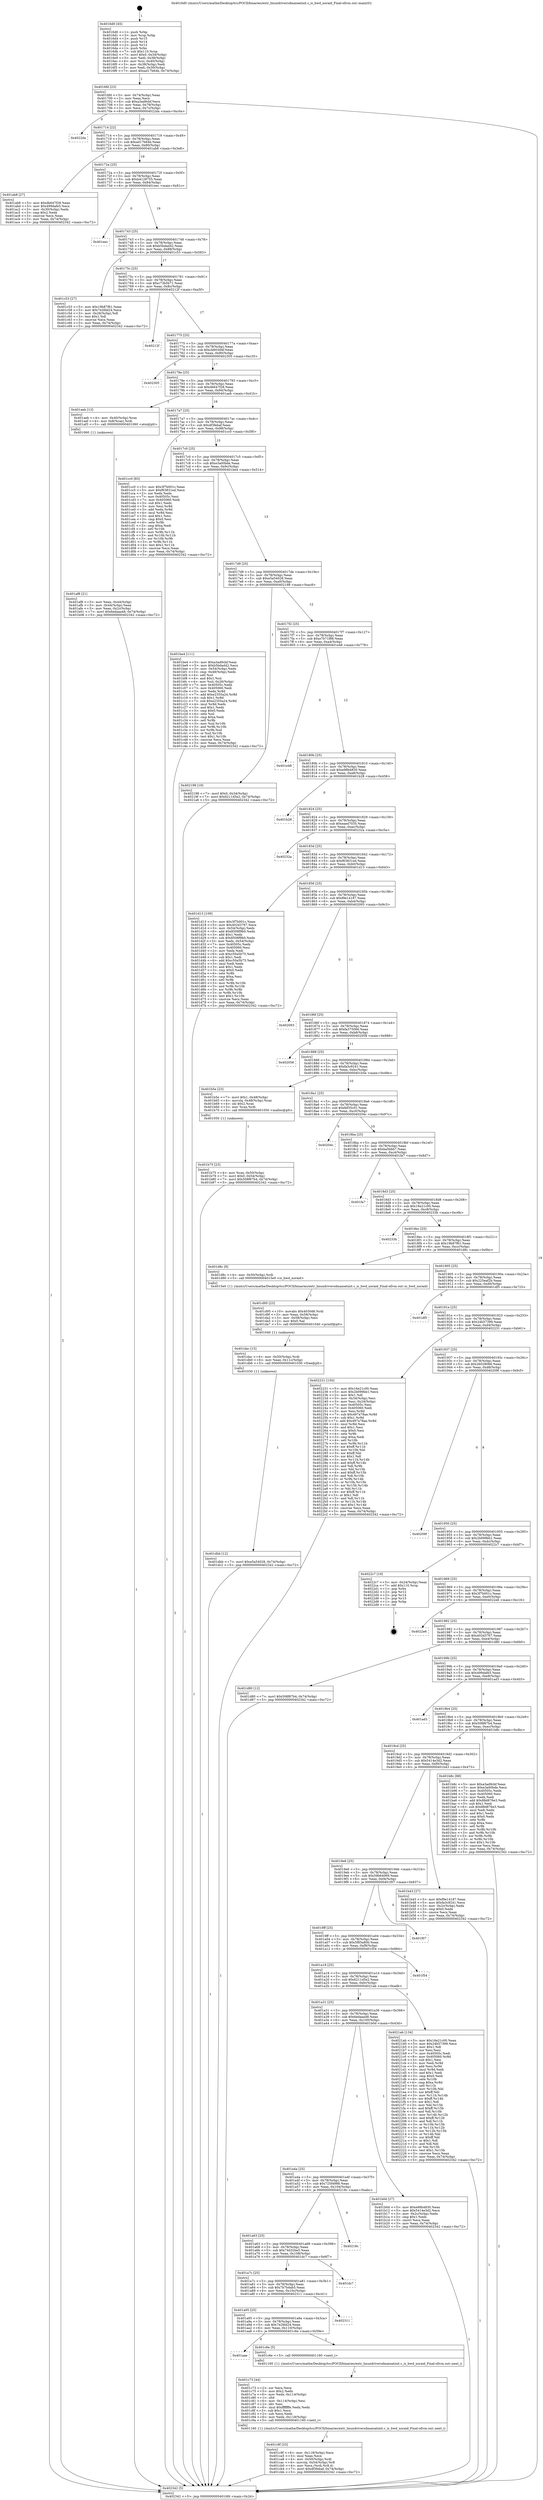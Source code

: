 digraph "0x4016d0" {
  label = "0x4016d0 (/mnt/c/Users/mathe/Desktop/tcc/POCII/binaries/extr_linuxdriversdmaioatinit.c_is_bwd_noraid_Final-ollvm.out::main(0))"
  labelloc = "t"
  node[shape=record]

  Entry [label="",width=0.3,height=0.3,shape=circle,fillcolor=black,style=filled]
  "0x4016fd" [label="{
     0x4016fd [23]\l
     | [instrs]\l
     &nbsp;&nbsp;0x4016fd \<+3\>: mov -0x74(%rbp),%eax\l
     &nbsp;&nbsp;0x401700 \<+2\>: mov %eax,%ecx\l
     &nbsp;&nbsp;0x401702 \<+6\>: sub $0xa3ad9cbf,%ecx\l
     &nbsp;&nbsp;0x401708 \<+3\>: mov %eax,-0x78(%rbp)\l
     &nbsp;&nbsp;0x40170b \<+3\>: mov %ecx,-0x7c(%rbp)\l
     &nbsp;&nbsp;0x40170e \<+6\>: je 00000000004022da \<main+0xc0a\>\l
  }"]
  "0x4022da" [label="{
     0x4022da\l
  }", style=dashed]
  "0x401714" [label="{
     0x401714 [22]\l
     | [instrs]\l
     &nbsp;&nbsp;0x401714 \<+5\>: jmp 0000000000401719 \<main+0x49\>\l
     &nbsp;&nbsp;0x401719 \<+3\>: mov -0x78(%rbp),%eax\l
     &nbsp;&nbsp;0x40171c \<+5\>: sub $0xad17b64b,%eax\l
     &nbsp;&nbsp;0x401721 \<+3\>: mov %eax,-0x80(%rbp)\l
     &nbsp;&nbsp;0x401724 \<+6\>: je 0000000000401ab8 \<main+0x3e8\>\l
  }"]
  Exit [label="",width=0.3,height=0.3,shape=circle,fillcolor=black,style=filled,peripheries=2]
  "0x401ab8" [label="{
     0x401ab8 [27]\l
     | [instrs]\l
     &nbsp;&nbsp;0x401ab8 \<+5\>: mov $0xdb647f28,%eax\l
     &nbsp;&nbsp;0x401abd \<+5\>: mov $0x499dafe5,%ecx\l
     &nbsp;&nbsp;0x401ac2 \<+3\>: mov -0x30(%rbp),%edx\l
     &nbsp;&nbsp;0x401ac5 \<+3\>: cmp $0x2,%edx\l
     &nbsp;&nbsp;0x401ac8 \<+3\>: cmovne %ecx,%eax\l
     &nbsp;&nbsp;0x401acb \<+3\>: mov %eax,-0x74(%rbp)\l
     &nbsp;&nbsp;0x401ace \<+5\>: jmp 0000000000402342 \<main+0xc72\>\l
  }"]
  "0x40172a" [label="{
     0x40172a [25]\l
     | [instrs]\l
     &nbsp;&nbsp;0x40172a \<+5\>: jmp 000000000040172f \<main+0x5f\>\l
     &nbsp;&nbsp;0x40172f \<+3\>: mov -0x78(%rbp),%eax\l
     &nbsp;&nbsp;0x401732 \<+5\>: sub $0xb4128755,%eax\l
     &nbsp;&nbsp;0x401737 \<+6\>: mov %eax,-0x84(%rbp)\l
     &nbsp;&nbsp;0x40173d \<+6\>: je 0000000000401eec \<main+0x81c\>\l
  }"]
  "0x402342" [label="{
     0x402342 [5]\l
     | [instrs]\l
     &nbsp;&nbsp;0x402342 \<+5\>: jmp 00000000004016fd \<main+0x2d\>\l
  }"]
  "0x4016d0" [label="{
     0x4016d0 [45]\l
     | [instrs]\l
     &nbsp;&nbsp;0x4016d0 \<+1\>: push %rbp\l
     &nbsp;&nbsp;0x4016d1 \<+3\>: mov %rsp,%rbp\l
     &nbsp;&nbsp;0x4016d4 \<+2\>: push %r15\l
     &nbsp;&nbsp;0x4016d6 \<+2\>: push %r14\l
     &nbsp;&nbsp;0x4016d8 \<+2\>: push %r12\l
     &nbsp;&nbsp;0x4016da \<+1\>: push %rbx\l
     &nbsp;&nbsp;0x4016db \<+7\>: sub $0x110,%rsp\l
     &nbsp;&nbsp;0x4016e2 \<+7\>: movl $0x0,-0x34(%rbp)\l
     &nbsp;&nbsp;0x4016e9 \<+3\>: mov %edi,-0x38(%rbp)\l
     &nbsp;&nbsp;0x4016ec \<+4\>: mov %rsi,-0x40(%rbp)\l
     &nbsp;&nbsp;0x4016f0 \<+3\>: mov -0x38(%rbp),%edi\l
     &nbsp;&nbsp;0x4016f3 \<+3\>: mov %edi,-0x30(%rbp)\l
     &nbsp;&nbsp;0x4016f6 \<+7\>: movl $0xad17b64b,-0x74(%rbp)\l
  }"]
  "0x401dbb" [label="{
     0x401dbb [12]\l
     | [instrs]\l
     &nbsp;&nbsp;0x401dbb \<+7\>: movl $0xe5a54028,-0x74(%rbp)\l
     &nbsp;&nbsp;0x401dc2 \<+5\>: jmp 0000000000402342 \<main+0xc72\>\l
  }"]
  "0x401eec" [label="{
     0x401eec\l
  }", style=dashed]
  "0x401743" [label="{
     0x401743 [25]\l
     | [instrs]\l
     &nbsp;&nbsp;0x401743 \<+5\>: jmp 0000000000401748 \<main+0x78\>\l
     &nbsp;&nbsp;0x401748 \<+3\>: mov -0x78(%rbp),%eax\l
     &nbsp;&nbsp;0x40174b \<+5\>: sub $0xb5bdad42,%eax\l
     &nbsp;&nbsp;0x401750 \<+6\>: mov %eax,-0x88(%rbp)\l
     &nbsp;&nbsp;0x401756 \<+6\>: je 0000000000401c53 \<main+0x583\>\l
  }"]
  "0x401dac" [label="{
     0x401dac [15]\l
     | [instrs]\l
     &nbsp;&nbsp;0x401dac \<+4\>: mov -0x50(%rbp),%rdi\l
     &nbsp;&nbsp;0x401db0 \<+6\>: mov %eax,-0x11c(%rbp)\l
     &nbsp;&nbsp;0x401db6 \<+5\>: call 0000000000401030 \<free@plt\>\l
     | [calls]\l
     &nbsp;&nbsp;0x401030 \{1\} (unknown)\l
  }"]
  "0x401c53" [label="{
     0x401c53 [27]\l
     | [instrs]\l
     &nbsp;&nbsp;0x401c53 \<+5\>: mov $0x19b87f61,%eax\l
     &nbsp;&nbsp;0x401c58 \<+5\>: mov $0x7e2fdd24,%ecx\l
     &nbsp;&nbsp;0x401c5d \<+3\>: mov -0x26(%rbp),%dl\l
     &nbsp;&nbsp;0x401c60 \<+3\>: test $0x1,%dl\l
     &nbsp;&nbsp;0x401c63 \<+3\>: cmovne %ecx,%eax\l
     &nbsp;&nbsp;0x401c66 \<+3\>: mov %eax,-0x74(%rbp)\l
     &nbsp;&nbsp;0x401c69 \<+5\>: jmp 0000000000402342 \<main+0xc72\>\l
  }"]
  "0x40175c" [label="{
     0x40175c [25]\l
     | [instrs]\l
     &nbsp;&nbsp;0x40175c \<+5\>: jmp 0000000000401761 \<main+0x91\>\l
     &nbsp;&nbsp;0x401761 \<+3\>: mov -0x78(%rbp),%eax\l
     &nbsp;&nbsp;0x401764 \<+5\>: sub $0xc73b5b71,%eax\l
     &nbsp;&nbsp;0x401769 \<+6\>: mov %eax,-0x8c(%rbp)\l
     &nbsp;&nbsp;0x40176f \<+6\>: je 000000000040212f \<main+0xa5f\>\l
  }"]
  "0x401d95" [label="{
     0x401d95 [23]\l
     | [instrs]\l
     &nbsp;&nbsp;0x401d95 \<+10\>: movabs $0x4030d6,%rdi\l
     &nbsp;&nbsp;0x401d9f \<+3\>: mov %eax,-0x58(%rbp)\l
     &nbsp;&nbsp;0x401da2 \<+3\>: mov -0x58(%rbp),%esi\l
     &nbsp;&nbsp;0x401da5 \<+2\>: mov $0x0,%al\l
     &nbsp;&nbsp;0x401da7 \<+5\>: call 0000000000401040 \<printf@plt\>\l
     | [calls]\l
     &nbsp;&nbsp;0x401040 \{1\} (unknown)\l
  }"]
  "0x40212f" [label="{
     0x40212f\l
  }", style=dashed]
  "0x401775" [label="{
     0x401775 [25]\l
     | [instrs]\l
     &nbsp;&nbsp;0x401775 \<+5\>: jmp 000000000040177a \<main+0xaa\>\l
     &nbsp;&nbsp;0x40177a \<+3\>: mov -0x78(%rbp),%eax\l
     &nbsp;&nbsp;0x40177d \<+5\>: sub $0xcb603d4f,%eax\l
     &nbsp;&nbsp;0x401782 \<+6\>: mov %eax,-0x90(%rbp)\l
     &nbsp;&nbsp;0x401788 \<+6\>: je 0000000000402305 \<main+0xc35\>\l
  }"]
  "0x401c9f" [label="{
     0x401c9f [33]\l
     | [instrs]\l
     &nbsp;&nbsp;0x401c9f \<+6\>: mov -0x118(%rbp),%ecx\l
     &nbsp;&nbsp;0x401ca5 \<+3\>: imul %eax,%ecx\l
     &nbsp;&nbsp;0x401ca8 \<+4\>: mov -0x50(%rbp),%rdi\l
     &nbsp;&nbsp;0x401cac \<+4\>: movslq -0x54(%rbp),%r8\l
     &nbsp;&nbsp;0x401cb0 \<+4\>: mov %ecx,(%rdi,%r8,4)\l
     &nbsp;&nbsp;0x401cb4 \<+7\>: movl $0xdf3febaf,-0x74(%rbp)\l
     &nbsp;&nbsp;0x401cbb \<+5\>: jmp 0000000000402342 \<main+0xc72\>\l
  }"]
  "0x402305" [label="{
     0x402305\l
  }", style=dashed]
  "0x40178e" [label="{
     0x40178e [25]\l
     | [instrs]\l
     &nbsp;&nbsp;0x40178e \<+5\>: jmp 0000000000401793 \<main+0xc3\>\l
     &nbsp;&nbsp;0x401793 \<+3\>: mov -0x78(%rbp),%eax\l
     &nbsp;&nbsp;0x401796 \<+5\>: sub $0xdb647f28,%eax\l
     &nbsp;&nbsp;0x40179b \<+6\>: mov %eax,-0x94(%rbp)\l
     &nbsp;&nbsp;0x4017a1 \<+6\>: je 0000000000401aeb \<main+0x41b\>\l
  }"]
  "0x401c73" [label="{
     0x401c73 [44]\l
     | [instrs]\l
     &nbsp;&nbsp;0x401c73 \<+2\>: xor %ecx,%ecx\l
     &nbsp;&nbsp;0x401c75 \<+5\>: mov $0x2,%edx\l
     &nbsp;&nbsp;0x401c7a \<+6\>: mov %edx,-0x114(%rbp)\l
     &nbsp;&nbsp;0x401c80 \<+1\>: cltd\l
     &nbsp;&nbsp;0x401c81 \<+6\>: mov -0x114(%rbp),%esi\l
     &nbsp;&nbsp;0x401c87 \<+2\>: idiv %esi\l
     &nbsp;&nbsp;0x401c89 \<+6\>: imul $0xfffffffe,%edx,%edx\l
     &nbsp;&nbsp;0x401c8f \<+3\>: sub $0x1,%ecx\l
     &nbsp;&nbsp;0x401c92 \<+2\>: sub %ecx,%edx\l
     &nbsp;&nbsp;0x401c94 \<+6\>: mov %edx,-0x118(%rbp)\l
     &nbsp;&nbsp;0x401c9a \<+5\>: call 0000000000401160 \<next_i\>\l
     | [calls]\l
     &nbsp;&nbsp;0x401160 \{1\} (/mnt/c/Users/mathe/Desktop/tcc/POCII/binaries/extr_linuxdriversdmaioatinit.c_is_bwd_noraid_Final-ollvm.out::next_i)\l
  }"]
  "0x401aeb" [label="{
     0x401aeb [13]\l
     | [instrs]\l
     &nbsp;&nbsp;0x401aeb \<+4\>: mov -0x40(%rbp),%rax\l
     &nbsp;&nbsp;0x401aef \<+4\>: mov 0x8(%rax),%rdi\l
     &nbsp;&nbsp;0x401af3 \<+5\>: call 0000000000401060 \<atoi@plt\>\l
     | [calls]\l
     &nbsp;&nbsp;0x401060 \{1\} (unknown)\l
  }"]
  "0x4017a7" [label="{
     0x4017a7 [25]\l
     | [instrs]\l
     &nbsp;&nbsp;0x4017a7 \<+5\>: jmp 00000000004017ac \<main+0xdc\>\l
     &nbsp;&nbsp;0x4017ac \<+3\>: mov -0x78(%rbp),%eax\l
     &nbsp;&nbsp;0x4017af \<+5\>: sub $0xdf3febaf,%eax\l
     &nbsp;&nbsp;0x4017b4 \<+6\>: mov %eax,-0x98(%rbp)\l
     &nbsp;&nbsp;0x4017ba \<+6\>: je 0000000000401cc0 \<main+0x5f0\>\l
  }"]
  "0x401af8" [label="{
     0x401af8 [21]\l
     | [instrs]\l
     &nbsp;&nbsp;0x401af8 \<+3\>: mov %eax,-0x44(%rbp)\l
     &nbsp;&nbsp;0x401afb \<+3\>: mov -0x44(%rbp),%eax\l
     &nbsp;&nbsp;0x401afe \<+3\>: mov %eax,-0x2c(%rbp)\l
     &nbsp;&nbsp;0x401b01 \<+7\>: movl $0x6edaaa48,-0x74(%rbp)\l
     &nbsp;&nbsp;0x401b08 \<+5\>: jmp 0000000000402342 \<main+0xc72\>\l
  }"]
  "0x401aae" [label="{
     0x401aae\l
  }", style=dashed]
  "0x401cc0" [label="{
     0x401cc0 [83]\l
     | [instrs]\l
     &nbsp;&nbsp;0x401cc0 \<+5\>: mov $0x3f7b001c,%eax\l
     &nbsp;&nbsp;0x401cc5 \<+5\>: mov $0xf63831ed,%ecx\l
     &nbsp;&nbsp;0x401cca \<+2\>: xor %edx,%edx\l
     &nbsp;&nbsp;0x401ccc \<+7\>: mov 0x40505c,%esi\l
     &nbsp;&nbsp;0x401cd3 \<+7\>: mov 0x405060,%edi\l
     &nbsp;&nbsp;0x401cda \<+3\>: sub $0x1,%edx\l
     &nbsp;&nbsp;0x401cdd \<+3\>: mov %esi,%r8d\l
     &nbsp;&nbsp;0x401ce0 \<+3\>: add %edx,%r8d\l
     &nbsp;&nbsp;0x401ce3 \<+4\>: imul %r8d,%esi\l
     &nbsp;&nbsp;0x401ce7 \<+3\>: and $0x1,%esi\l
     &nbsp;&nbsp;0x401cea \<+3\>: cmp $0x0,%esi\l
     &nbsp;&nbsp;0x401ced \<+4\>: sete %r9b\l
     &nbsp;&nbsp;0x401cf1 \<+3\>: cmp $0xa,%edi\l
     &nbsp;&nbsp;0x401cf4 \<+4\>: setl %r10b\l
     &nbsp;&nbsp;0x401cf8 \<+3\>: mov %r9b,%r11b\l
     &nbsp;&nbsp;0x401cfb \<+3\>: and %r10b,%r11b\l
     &nbsp;&nbsp;0x401cfe \<+3\>: xor %r10b,%r9b\l
     &nbsp;&nbsp;0x401d01 \<+3\>: or %r9b,%r11b\l
     &nbsp;&nbsp;0x401d04 \<+4\>: test $0x1,%r11b\l
     &nbsp;&nbsp;0x401d08 \<+3\>: cmovne %ecx,%eax\l
     &nbsp;&nbsp;0x401d0b \<+3\>: mov %eax,-0x74(%rbp)\l
     &nbsp;&nbsp;0x401d0e \<+5\>: jmp 0000000000402342 \<main+0xc72\>\l
  }"]
  "0x4017c0" [label="{
     0x4017c0 [25]\l
     | [instrs]\l
     &nbsp;&nbsp;0x4017c0 \<+5\>: jmp 00000000004017c5 \<main+0xf5\>\l
     &nbsp;&nbsp;0x4017c5 \<+3\>: mov -0x78(%rbp),%eax\l
     &nbsp;&nbsp;0x4017c8 \<+5\>: sub $0xe3a00bde,%eax\l
     &nbsp;&nbsp;0x4017cd \<+6\>: mov %eax,-0x9c(%rbp)\l
     &nbsp;&nbsp;0x4017d3 \<+6\>: je 0000000000401be4 \<main+0x514\>\l
  }"]
  "0x401c6e" [label="{
     0x401c6e [5]\l
     | [instrs]\l
     &nbsp;&nbsp;0x401c6e \<+5\>: call 0000000000401160 \<next_i\>\l
     | [calls]\l
     &nbsp;&nbsp;0x401160 \{1\} (/mnt/c/Users/mathe/Desktop/tcc/POCII/binaries/extr_linuxdriversdmaioatinit.c_is_bwd_noraid_Final-ollvm.out::next_i)\l
  }"]
  "0x401be4" [label="{
     0x401be4 [111]\l
     | [instrs]\l
     &nbsp;&nbsp;0x401be4 \<+5\>: mov $0xa3ad9cbf,%eax\l
     &nbsp;&nbsp;0x401be9 \<+5\>: mov $0xb5bdad42,%ecx\l
     &nbsp;&nbsp;0x401bee \<+3\>: mov -0x54(%rbp),%edx\l
     &nbsp;&nbsp;0x401bf1 \<+3\>: cmp -0x48(%rbp),%edx\l
     &nbsp;&nbsp;0x401bf4 \<+4\>: setl %sil\l
     &nbsp;&nbsp;0x401bf8 \<+4\>: and $0x1,%sil\l
     &nbsp;&nbsp;0x401bfc \<+4\>: mov %sil,-0x26(%rbp)\l
     &nbsp;&nbsp;0x401c00 \<+7\>: mov 0x40505c,%edx\l
     &nbsp;&nbsp;0x401c07 \<+7\>: mov 0x405060,%edi\l
     &nbsp;&nbsp;0x401c0e \<+3\>: mov %edx,%r8d\l
     &nbsp;&nbsp;0x401c11 \<+7\>: add $0xe2355a24,%r8d\l
     &nbsp;&nbsp;0x401c18 \<+4\>: sub $0x1,%r8d\l
     &nbsp;&nbsp;0x401c1c \<+7\>: sub $0xe2355a24,%r8d\l
     &nbsp;&nbsp;0x401c23 \<+4\>: imul %r8d,%edx\l
     &nbsp;&nbsp;0x401c27 \<+3\>: and $0x1,%edx\l
     &nbsp;&nbsp;0x401c2a \<+3\>: cmp $0x0,%edx\l
     &nbsp;&nbsp;0x401c2d \<+4\>: sete %sil\l
     &nbsp;&nbsp;0x401c31 \<+3\>: cmp $0xa,%edi\l
     &nbsp;&nbsp;0x401c34 \<+4\>: setl %r9b\l
     &nbsp;&nbsp;0x401c38 \<+3\>: mov %sil,%r10b\l
     &nbsp;&nbsp;0x401c3b \<+3\>: and %r9b,%r10b\l
     &nbsp;&nbsp;0x401c3e \<+3\>: xor %r9b,%sil\l
     &nbsp;&nbsp;0x401c41 \<+3\>: or %sil,%r10b\l
     &nbsp;&nbsp;0x401c44 \<+4\>: test $0x1,%r10b\l
     &nbsp;&nbsp;0x401c48 \<+3\>: cmovne %ecx,%eax\l
     &nbsp;&nbsp;0x401c4b \<+3\>: mov %eax,-0x74(%rbp)\l
     &nbsp;&nbsp;0x401c4e \<+5\>: jmp 0000000000402342 \<main+0xc72\>\l
  }"]
  "0x4017d9" [label="{
     0x4017d9 [25]\l
     | [instrs]\l
     &nbsp;&nbsp;0x4017d9 \<+5\>: jmp 00000000004017de \<main+0x10e\>\l
     &nbsp;&nbsp;0x4017de \<+3\>: mov -0x78(%rbp),%eax\l
     &nbsp;&nbsp;0x4017e1 \<+5\>: sub $0xe5a54028,%eax\l
     &nbsp;&nbsp;0x4017e6 \<+6\>: mov %eax,-0xa0(%rbp)\l
     &nbsp;&nbsp;0x4017ec \<+6\>: je 0000000000402198 \<main+0xac8\>\l
  }"]
  "0x401a95" [label="{
     0x401a95 [25]\l
     | [instrs]\l
     &nbsp;&nbsp;0x401a95 \<+5\>: jmp 0000000000401a9a \<main+0x3ca\>\l
     &nbsp;&nbsp;0x401a9a \<+3\>: mov -0x78(%rbp),%eax\l
     &nbsp;&nbsp;0x401a9d \<+5\>: sub $0x7e2fdd24,%eax\l
     &nbsp;&nbsp;0x401aa2 \<+6\>: mov %eax,-0x110(%rbp)\l
     &nbsp;&nbsp;0x401aa8 \<+6\>: je 0000000000401c6e \<main+0x59e\>\l
  }"]
  "0x402198" [label="{
     0x402198 [19]\l
     | [instrs]\l
     &nbsp;&nbsp;0x402198 \<+7\>: movl $0x0,-0x34(%rbp)\l
     &nbsp;&nbsp;0x40219f \<+7\>: movl $0x6211d5e2,-0x74(%rbp)\l
     &nbsp;&nbsp;0x4021a6 \<+5\>: jmp 0000000000402342 \<main+0xc72\>\l
  }"]
  "0x4017f2" [label="{
     0x4017f2 [25]\l
     | [instrs]\l
     &nbsp;&nbsp;0x4017f2 \<+5\>: jmp 00000000004017f7 \<main+0x127\>\l
     &nbsp;&nbsp;0x4017f7 \<+3\>: mov -0x78(%rbp),%eax\l
     &nbsp;&nbsp;0x4017fa \<+5\>: sub $0xe7b71f88,%eax\l
     &nbsp;&nbsp;0x4017ff \<+6\>: mov %eax,-0xa4(%rbp)\l
     &nbsp;&nbsp;0x401805 \<+6\>: je 0000000000401e48 \<main+0x778\>\l
  }"]
  "0x402311" [label="{
     0x402311\l
  }", style=dashed]
  "0x401e48" [label="{
     0x401e48\l
  }", style=dashed]
  "0x40180b" [label="{
     0x40180b [25]\l
     | [instrs]\l
     &nbsp;&nbsp;0x40180b \<+5\>: jmp 0000000000401810 \<main+0x140\>\l
     &nbsp;&nbsp;0x401810 \<+3\>: mov -0x78(%rbp),%eax\l
     &nbsp;&nbsp;0x401813 \<+5\>: sub $0xe98b4830,%eax\l
     &nbsp;&nbsp;0x401818 \<+6\>: mov %eax,-0xa8(%rbp)\l
     &nbsp;&nbsp;0x40181e \<+6\>: je 0000000000401b28 \<main+0x458\>\l
  }"]
  "0x401a7c" [label="{
     0x401a7c [25]\l
     | [instrs]\l
     &nbsp;&nbsp;0x401a7c \<+5\>: jmp 0000000000401a81 \<main+0x3b1\>\l
     &nbsp;&nbsp;0x401a81 \<+3\>: mov -0x78(%rbp),%eax\l
     &nbsp;&nbsp;0x401a84 \<+5\>: sub $0x7b7b4ab5,%eax\l
     &nbsp;&nbsp;0x401a89 \<+6\>: mov %eax,-0x10c(%rbp)\l
     &nbsp;&nbsp;0x401a8f \<+6\>: je 0000000000402311 \<main+0xc41\>\l
  }"]
  "0x401b28" [label="{
     0x401b28\l
  }", style=dashed]
  "0x401824" [label="{
     0x401824 [25]\l
     | [instrs]\l
     &nbsp;&nbsp;0x401824 \<+5\>: jmp 0000000000401829 \<main+0x159\>\l
     &nbsp;&nbsp;0x401829 \<+3\>: mov -0x78(%rbp),%eax\l
     &nbsp;&nbsp;0x40182c \<+5\>: sub $0xeaed7035,%eax\l
     &nbsp;&nbsp;0x401831 \<+6\>: mov %eax,-0xac(%rbp)\l
     &nbsp;&nbsp;0x401837 \<+6\>: je 000000000040232a \<main+0xc5a\>\l
  }"]
  "0x401dc7" [label="{
     0x401dc7\l
  }", style=dashed]
  "0x40232a" [label="{
     0x40232a\l
  }", style=dashed]
  "0x40183d" [label="{
     0x40183d [25]\l
     | [instrs]\l
     &nbsp;&nbsp;0x40183d \<+5\>: jmp 0000000000401842 \<main+0x172\>\l
     &nbsp;&nbsp;0x401842 \<+3\>: mov -0x78(%rbp),%eax\l
     &nbsp;&nbsp;0x401845 \<+5\>: sub $0xf63831ed,%eax\l
     &nbsp;&nbsp;0x40184a \<+6\>: mov %eax,-0xb0(%rbp)\l
     &nbsp;&nbsp;0x401850 \<+6\>: je 0000000000401d13 \<main+0x643\>\l
  }"]
  "0x401a63" [label="{
     0x401a63 [25]\l
     | [instrs]\l
     &nbsp;&nbsp;0x401a63 \<+5\>: jmp 0000000000401a68 \<main+0x398\>\l
     &nbsp;&nbsp;0x401a68 \<+3\>: mov -0x78(%rbp),%eax\l
     &nbsp;&nbsp;0x401a6b \<+5\>: sub $0x74d32be5,%eax\l
     &nbsp;&nbsp;0x401a70 \<+6\>: mov %eax,-0x108(%rbp)\l
     &nbsp;&nbsp;0x401a76 \<+6\>: je 0000000000401dc7 \<main+0x6f7\>\l
  }"]
  "0x401d13" [label="{
     0x401d13 [109]\l
     | [instrs]\l
     &nbsp;&nbsp;0x401d13 \<+5\>: mov $0x3f7b001c,%eax\l
     &nbsp;&nbsp;0x401d18 \<+5\>: mov $0x402d3767,%ecx\l
     &nbsp;&nbsp;0x401d1d \<+3\>: mov -0x54(%rbp),%edx\l
     &nbsp;&nbsp;0x401d20 \<+6\>: add $0x8508f9b0,%edx\l
     &nbsp;&nbsp;0x401d26 \<+3\>: add $0x1,%edx\l
     &nbsp;&nbsp;0x401d29 \<+6\>: sub $0x8508f9b0,%edx\l
     &nbsp;&nbsp;0x401d2f \<+3\>: mov %edx,-0x54(%rbp)\l
     &nbsp;&nbsp;0x401d32 \<+7\>: mov 0x40505c,%edx\l
     &nbsp;&nbsp;0x401d39 \<+7\>: mov 0x405060,%esi\l
     &nbsp;&nbsp;0x401d40 \<+2\>: mov %edx,%edi\l
     &nbsp;&nbsp;0x401d42 \<+6\>: sub $0xc50a5b75,%edi\l
     &nbsp;&nbsp;0x401d48 \<+3\>: sub $0x1,%edi\l
     &nbsp;&nbsp;0x401d4b \<+6\>: add $0xc50a5b75,%edi\l
     &nbsp;&nbsp;0x401d51 \<+3\>: imul %edi,%edx\l
     &nbsp;&nbsp;0x401d54 \<+3\>: and $0x1,%edx\l
     &nbsp;&nbsp;0x401d57 \<+3\>: cmp $0x0,%edx\l
     &nbsp;&nbsp;0x401d5a \<+4\>: sete %r8b\l
     &nbsp;&nbsp;0x401d5e \<+3\>: cmp $0xa,%esi\l
     &nbsp;&nbsp;0x401d61 \<+4\>: setl %r9b\l
     &nbsp;&nbsp;0x401d65 \<+3\>: mov %r8b,%r10b\l
     &nbsp;&nbsp;0x401d68 \<+3\>: and %r9b,%r10b\l
     &nbsp;&nbsp;0x401d6b \<+3\>: xor %r9b,%r8b\l
     &nbsp;&nbsp;0x401d6e \<+3\>: or %r8b,%r10b\l
     &nbsp;&nbsp;0x401d71 \<+4\>: test $0x1,%r10b\l
     &nbsp;&nbsp;0x401d75 \<+3\>: cmovne %ecx,%eax\l
     &nbsp;&nbsp;0x401d78 \<+3\>: mov %eax,-0x74(%rbp)\l
     &nbsp;&nbsp;0x401d7b \<+5\>: jmp 0000000000402342 \<main+0xc72\>\l
  }"]
  "0x401856" [label="{
     0x401856 [25]\l
     | [instrs]\l
     &nbsp;&nbsp;0x401856 \<+5\>: jmp 000000000040185b \<main+0x18b\>\l
     &nbsp;&nbsp;0x40185b \<+3\>: mov -0x78(%rbp),%eax\l
     &nbsp;&nbsp;0x40185e \<+5\>: sub $0xf9e14187,%eax\l
     &nbsp;&nbsp;0x401863 \<+6\>: mov %eax,-0xb4(%rbp)\l
     &nbsp;&nbsp;0x401869 \<+6\>: je 0000000000402093 \<main+0x9c3\>\l
  }"]
  "0x40218c" [label="{
     0x40218c\l
  }", style=dashed]
  "0x402093" [label="{
     0x402093\l
  }", style=dashed]
  "0x40186f" [label="{
     0x40186f [25]\l
     | [instrs]\l
     &nbsp;&nbsp;0x40186f \<+5\>: jmp 0000000000401874 \<main+0x1a4\>\l
     &nbsp;&nbsp;0x401874 \<+3\>: mov -0x78(%rbp),%eax\l
     &nbsp;&nbsp;0x401877 \<+5\>: sub $0xfa375066,%eax\l
     &nbsp;&nbsp;0x40187c \<+6\>: mov %eax,-0xb8(%rbp)\l
     &nbsp;&nbsp;0x401882 \<+6\>: je 0000000000402058 \<main+0x988\>\l
  }"]
  "0x401b75" [label="{
     0x401b75 [23]\l
     | [instrs]\l
     &nbsp;&nbsp;0x401b75 \<+4\>: mov %rax,-0x50(%rbp)\l
     &nbsp;&nbsp;0x401b79 \<+7\>: movl $0x0,-0x54(%rbp)\l
     &nbsp;&nbsp;0x401b80 \<+7\>: movl $0x508f67b4,-0x74(%rbp)\l
     &nbsp;&nbsp;0x401b87 \<+5\>: jmp 0000000000402342 \<main+0xc72\>\l
  }"]
  "0x402058" [label="{
     0x402058\l
  }", style=dashed]
  "0x401888" [label="{
     0x401888 [25]\l
     | [instrs]\l
     &nbsp;&nbsp;0x401888 \<+5\>: jmp 000000000040188d \<main+0x1bd\>\l
     &nbsp;&nbsp;0x40188d \<+3\>: mov -0x78(%rbp),%eax\l
     &nbsp;&nbsp;0x401890 \<+5\>: sub $0xfa3c9241,%eax\l
     &nbsp;&nbsp;0x401895 \<+6\>: mov %eax,-0xbc(%rbp)\l
     &nbsp;&nbsp;0x40189b \<+6\>: je 0000000000401b5e \<main+0x48e\>\l
  }"]
  "0x401a4a" [label="{
     0x401a4a [25]\l
     | [instrs]\l
     &nbsp;&nbsp;0x401a4a \<+5\>: jmp 0000000000401a4f \<main+0x37f\>\l
     &nbsp;&nbsp;0x401a4f \<+3\>: mov -0x78(%rbp),%eax\l
     &nbsp;&nbsp;0x401a52 \<+5\>: sub $0x725f4988,%eax\l
     &nbsp;&nbsp;0x401a57 \<+6\>: mov %eax,-0x104(%rbp)\l
     &nbsp;&nbsp;0x401a5d \<+6\>: je 000000000040218c \<main+0xabc\>\l
  }"]
  "0x401b5e" [label="{
     0x401b5e [23]\l
     | [instrs]\l
     &nbsp;&nbsp;0x401b5e \<+7\>: movl $0x1,-0x48(%rbp)\l
     &nbsp;&nbsp;0x401b65 \<+4\>: movslq -0x48(%rbp),%rax\l
     &nbsp;&nbsp;0x401b69 \<+4\>: shl $0x2,%rax\l
     &nbsp;&nbsp;0x401b6d \<+3\>: mov %rax,%rdi\l
     &nbsp;&nbsp;0x401b70 \<+5\>: call 0000000000401050 \<malloc@plt\>\l
     | [calls]\l
     &nbsp;&nbsp;0x401050 \{1\} (unknown)\l
  }"]
  "0x4018a1" [label="{
     0x4018a1 [25]\l
     | [instrs]\l
     &nbsp;&nbsp;0x4018a1 \<+5\>: jmp 00000000004018a6 \<main+0x1d6\>\l
     &nbsp;&nbsp;0x4018a6 \<+3\>: mov -0x78(%rbp),%eax\l
     &nbsp;&nbsp;0x4018a9 \<+5\>: sub $0xfef35c01,%eax\l
     &nbsp;&nbsp;0x4018ae \<+6\>: mov %eax,-0xc0(%rbp)\l
     &nbsp;&nbsp;0x4018b4 \<+6\>: je 000000000040204c \<main+0x97c\>\l
  }"]
  "0x401b0d" [label="{
     0x401b0d [27]\l
     | [instrs]\l
     &nbsp;&nbsp;0x401b0d \<+5\>: mov $0xe98b4830,%eax\l
     &nbsp;&nbsp;0x401b12 \<+5\>: mov $0x5414e3d2,%ecx\l
     &nbsp;&nbsp;0x401b17 \<+3\>: mov -0x2c(%rbp),%edx\l
     &nbsp;&nbsp;0x401b1a \<+3\>: cmp $0x1,%edx\l
     &nbsp;&nbsp;0x401b1d \<+3\>: cmovl %ecx,%eax\l
     &nbsp;&nbsp;0x401b20 \<+3\>: mov %eax,-0x74(%rbp)\l
     &nbsp;&nbsp;0x401b23 \<+5\>: jmp 0000000000402342 \<main+0xc72\>\l
  }"]
  "0x40204c" [label="{
     0x40204c\l
  }", style=dashed]
  "0x4018ba" [label="{
     0x4018ba [25]\l
     | [instrs]\l
     &nbsp;&nbsp;0x4018ba \<+5\>: jmp 00000000004018bf \<main+0x1ef\>\l
     &nbsp;&nbsp;0x4018bf \<+3\>: mov -0x78(%rbp),%eax\l
     &nbsp;&nbsp;0x4018c2 \<+5\>: sub $0xba5bbb7,%eax\l
     &nbsp;&nbsp;0x4018c7 \<+6\>: mov %eax,-0xc4(%rbp)\l
     &nbsp;&nbsp;0x4018cd \<+6\>: je 0000000000401fa7 \<main+0x8d7\>\l
  }"]
  "0x401a31" [label="{
     0x401a31 [25]\l
     | [instrs]\l
     &nbsp;&nbsp;0x401a31 \<+5\>: jmp 0000000000401a36 \<main+0x366\>\l
     &nbsp;&nbsp;0x401a36 \<+3\>: mov -0x78(%rbp),%eax\l
     &nbsp;&nbsp;0x401a39 \<+5\>: sub $0x6edaaa48,%eax\l
     &nbsp;&nbsp;0x401a3e \<+6\>: mov %eax,-0x100(%rbp)\l
     &nbsp;&nbsp;0x401a44 \<+6\>: je 0000000000401b0d \<main+0x43d\>\l
  }"]
  "0x401fa7" [label="{
     0x401fa7\l
  }", style=dashed]
  "0x4018d3" [label="{
     0x4018d3 [25]\l
     | [instrs]\l
     &nbsp;&nbsp;0x4018d3 \<+5\>: jmp 00000000004018d8 \<main+0x208\>\l
     &nbsp;&nbsp;0x4018d8 \<+3\>: mov -0x78(%rbp),%eax\l
     &nbsp;&nbsp;0x4018db \<+5\>: sub $0x16e21c00,%eax\l
     &nbsp;&nbsp;0x4018e0 \<+6\>: mov %eax,-0xc8(%rbp)\l
     &nbsp;&nbsp;0x4018e6 \<+6\>: je 000000000040233b \<main+0xc6b\>\l
  }"]
  "0x4021ab" [label="{
     0x4021ab [134]\l
     | [instrs]\l
     &nbsp;&nbsp;0x4021ab \<+5\>: mov $0x16e21c00,%eax\l
     &nbsp;&nbsp;0x4021b0 \<+5\>: mov $0x24b57399,%ecx\l
     &nbsp;&nbsp;0x4021b5 \<+2\>: mov $0x1,%dl\l
     &nbsp;&nbsp;0x4021b7 \<+2\>: xor %esi,%esi\l
     &nbsp;&nbsp;0x4021b9 \<+7\>: mov 0x40505c,%edi\l
     &nbsp;&nbsp;0x4021c0 \<+8\>: mov 0x405060,%r8d\l
     &nbsp;&nbsp;0x4021c8 \<+3\>: sub $0x1,%esi\l
     &nbsp;&nbsp;0x4021cb \<+3\>: mov %edi,%r9d\l
     &nbsp;&nbsp;0x4021ce \<+3\>: add %esi,%r9d\l
     &nbsp;&nbsp;0x4021d1 \<+4\>: imul %r9d,%edi\l
     &nbsp;&nbsp;0x4021d5 \<+3\>: and $0x1,%edi\l
     &nbsp;&nbsp;0x4021d8 \<+3\>: cmp $0x0,%edi\l
     &nbsp;&nbsp;0x4021db \<+4\>: sete %r10b\l
     &nbsp;&nbsp;0x4021df \<+4\>: cmp $0xa,%r8d\l
     &nbsp;&nbsp;0x4021e3 \<+4\>: setl %r11b\l
     &nbsp;&nbsp;0x4021e7 \<+3\>: mov %r10b,%bl\l
     &nbsp;&nbsp;0x4021ea \<+3\>: xor $0xff,%bl\l
     &nbsp;&nbsp;0x4021ed \<+3\>: mov %r11b,%r14b\l
     &nbsp;&nbsp;0x4021f0 \<+4\>: xor $0xff,%r14b\l
     &nbsp;&nbsp;0x4021f4 \<+3\>: xor $0x1,%dl\l
     &nbsp;&nbsp;0x4021f7 \<+3\>: mov %bl,%r15b\l
     &nbsp;&nbsp;0x4021fa \<+4\>: and $0xff,%r15b\l
     &nbsp;&nbsp;0x4021fe \<+3\>: and %dl,%r10b\l
     &nbsp;&nbsp;0x402201 \<+3\>: mov %r14b,%r12b\l
     &nbsp;&nbsp;0x402204 \<+4\>: and $0xff,%r12b\l
     &nbsp;&nbsp;0x402208 \<+3\>: and %dl,%r11b\l
     &nbsp;&nbsp;0x40220b \<+3\>: or %r10b,%r15b\l
     &nbsp;&nbsp;0x40220e \<+3\>: or %r11b,%r12b\l
     &nbsp;&nbsp;0x402211 \<+3\>: xor %r12b,%r15b\l
     &nbsp;&nbsp;0x402214 \<+3\>: or %r14b,%bl\l
     &nbsp;&nbsp;0x402217 \<+3\>: xor $0xff,%bl\l
     &nbsp;&nbsp;0x40221a \<+3\>: or $0x1,%dl\l
     &nbsp;&nbsp;0x40221d \<+2\>: and %dl,%bl\l
     &nbsp;&nbsp;0x40221f \<+3\>: or %bl,%r15b\l
     &nbsp;&nbsp;0x402222 \<+4\>: test $0x1,%r15b\l
     &nbsp;&nbsp;0x402226 \<+3\>: cmovne %ecx,%eax\l
     &nbsp;&nbsp;0x402229 \<+3\>: mov %eax,-0x74(%rbp)\l
     &nbsp;&nbsp;0x40222c \<+5\>: jmp 0000000000402342 \<main+0xc72\>\l
  }"]
  "0x40233b" [label="{
     0x40233b\l
  }", style=dashed]
  "0x4018ec" [label="{
     0x4018ec [25]\l
     | [instrs]\l
     &nbsp;&nbsp;0x4018ec \<+5\>: jmp 00000000004018f1 \<main+0x221\>\l
     &nbsp;&nbsp;0x4018f1 \<+3\>: mov -0x78(%rbp),%eax\l
     &nbsp;&nbsp;0x4018f4 \<+5\>: sub $0x19b87f61,%eax\l
     &nbsp;&nbsp;0x4018f9 \<+6\>: mov %eax,-0xcc(%rbp)\l
     &nbsp;&nbsp;0x4018ff \<+6\>: je 0000000000401d8c \<main+0x6bc\>\l
  }"]
  "0x401a18" [label="{
     0x401a18 [25]\l
     | [instrs]\l
     &nbsp;&nbsp;0x401a18 \<+5\>: jmp 0000000000401a1d \<main+0x34d\>\l
     &nbsp;&nbsp;0x401a1d \<+3\>: mov -0x78(%rbp),%eax\l
     &nbsp;&nbsp;0x401a20 \<+5\>: sub $0x6211d5e2,%eax\l
     &nbsp;&nbsp;0x401a25 \<+6\>: mov %eax,-0xfc(%rbp)\l
     &nbsp;&nbsp;0x401a2b \<+6\>: je 00000000004021ab \<main+0xadb\>\l
  }"]
  "0x401d8c" [label="{
     0x401d8c [9]\l
     | [instrs]\l
     &nbsp;&nbsp;0x401d8c \<+4\>: mov -0x50(%rbp),%rdi\l
     &nbsp;&nbsp;0x401d90 \<+5\>: call 00000000004015e0 \<is_bwd_noraid\>\l
     | [calls]\l
     &nbsp;&nbsp;0x4015e0 \{1\} (/mnt/c/Users/mathe/Desktop/tcc/POCII/binaries/extr_linuxdriversdmaioatinit.c_is_bwd_noraid_Final-ollvm.out::is_bwd_noraid)\l
  }"]
  "0x401905" [label="{
     0x401905 [25]\l
     | [instrs]\l
     &nbsp;&nbsp;0x401905 \<+5\>: jmp 000000000040190a \<main+0x23a\>\l
     &nbsp;&nbsp;0x40190a \<+3\>: mov -0x78(%rbp),%eax\l
     &nbsp;&nbsp;0x40190d \<+5\>: sub $0x225eaf2b,%eax\l
     &nbsp;&nbsp;0x401912 \<+6\>: mov %eax,-0xd0(%rbp)\l
     &nbsp;&nbsp;0x401918 \<+6\>: je 0000000000401df5 \<main+0x725\>\l
  }"]
  "0x401f54" [label="{
     0x401f54\l
  }", style=dashed]
  "0x401df5" [label="{
     0x401df5\l
  }", style=dashed]
  "0x40191e" [label="{
     0x40191e [25]\l
     | [instrs]\l
     &nbsp;&nbsp;0x40191e \<+5\>: jmp 0000000000401923 \<main+0x253\>\l
     &nbsp;&nbsp;0x401923 \<+3\>: mov -0x78(%rbp),%eax\l
     &nbsp;&nbsp;0x401926 \<+5\>: sub $0x24b57399,%eax\l
     &nbsp;&nbsp;0x40192b \<+6\>: mov %eax,-0xd4(%rbp)\l
     &nbsp;&nbsp;0x401931 \<+6\>: je 0000000000402231 \<main+0xb61\>\l
  }"]
  "0x4019ff" [label="{
     0x4019ff [25]\l
     | [instrs]\l
     &nbsp;&nbsp;0x4019ff \<+5\>: jmp 0000000000401a04 \<main+0x334\>\l
     &nbsp;&nbsp;0x401a04 \<+3\>: mov -0x78(%rbp),%eax\l
     &nbsp;&nbsp;0x401a07 \<+5\>: sub $0x5f85a80b,%eax\l
     &nbsp;&nbsp;0x401a0c \<+6\>: mov %eax,-0xf8(%rbp)\l
     &nbsp;&nbsp;0x401a12 \<+6\>: je 0000000000401f54 \<main+0x884\>\l
  }"]
  "0x402231" [label="{
     0x402231 [150]\l
     | [instrs]\l
     &nbsp;&nbsp;0x402231 \<+5\>: mov $0x16e21c00,%eax\l
     &nbsp;&nbsp;0x402236 \<+5\>: mov $0x2b099bb1,%ecx\l
     &nbsp;&nbsp;0x40223b \<+2\>: mov $0x1,%dl\l
     &nbsp;&nbsp;0x40223d \<+3\>: mov -0x34(%rbp),%esi\l
     &nbsp;&nbsp;0x402240 \<+3\>: mov %esi,-0x24(%rbp)\l
     &nbsp;&nbsp;0x402243 \<+7\>: mov 0x40505c,%esi\l
     &nbsp;&nbsp;0x40224a \<+7\>: mov 0x405060,%edi\l
     &nbsp;&nbsp;0x402251 \<+3\>: mov %esi,%r8d\l
     &nbsp;&nbsp;0x402254 \<+7\>: sub $0x497a78ae,%r8d\l
     &nbsp;&nbsp;0x40225b \<+4\>: sub $0x1,%r8d\l
     &nbsp;&nbsp;0x40225f \<+7\>: add $0x497a78ae,%r8d\l
     &nbsp;&nbsp;0x402266 \<+4\>: imul %r8d,%esi\l
     &nbsp;&nbsp;0x40226a \<+3\>: and $0x1,%esi\l
     &nbsp;&nbsp;0x40226d \<+3\>: cmp $0x0,%esi\l
     &nbsp;&nbsp;0x402270 \<+4\>: sete %r9b\l
     &nbsp;&nbsp;0x402274 \<+3\>: cmp $0xa,%edi\l
     &nbsp;&nbsp;0x402277 \<+4\>: setl %r10b\l
     &nbsp;&nbsp;0x40227b \<+3\>: mov %r9b,%r11b\l
     &nbsp;&nbsp;0x40227e \<+4\>: xor $0xff,%r11b\l
     &nbsp;&nbsp;0x402282 \<+3\>: mov %r10b,%bl\l
     &nbsp;&nbsp;0x402285 \<+3\>: xor $0xff,%bl\l
     &nbsp;&nbsp;0x402288 \<+3\>: xor $0x1,%dl\l
     &nbsp;&nbsp;0x40228b \<+3\>: mov %r11b,%r14b\l
     &nbsp;&nbsp;0x40228e \<+4\>: and $0xff,%r14b\l
     &nbsp;&nbsp;0x402292 \<+3\>: and %dl,%r9b\l
     &nbsp;&nbsp;0x402295 \<+3\>: mov %bl,%r15b\l
     &nbsp;&nbsp;0x402298 \<+4\>: and $0xff,%r15b\l
     &nbsp;&nbsp;0x40229c \<+3\>: and %dl,%r10b\l
     &nbsp;&nbsp;0x40229f \<+3\>: or %r9b,%r14b\l
     &nbsp;&nbsp;0x4022a2 \<+3\>: or %r10b,%r15b\l
     &nbsp;&nbsp;0x4022a5 \<+3\>: xor %r15b,%r14b\l
     &nbsp;&nbsp;0x4022a8 \<+3\>: or %bl,%r11b\l
     &nbsp;&nbsp;0x4022ab \<+4\>: xor $0xff,%r11b\l
     &nbsp;&nbsp;0x4022af \<+3\>: or $0x1,%dl\l
     &nbsp;&nbsp;0x4022b2 \<+3\>: and %dl,%r11b\l
     &nbsp;&nbsp;0x4022b5 \<+3\>: or %r11b,%r14b\l
     &nbsp;&nbsp;0x4022b8 \<+4\>: test $0x1,%r14b\l
     &nbsp;&nbsp;0x4022bc \<+3\>: cmovne %ecx,%eax\l
     &nbsp;&nbsp;0x4022bf \<+3\>: mov %eax,-0x74(%rbp)\l
     &nbsp;&nbsp;0x4022c2 \<+5\>: jmp 0000000000402342 \<main+0xc72\>\l
  }"]
  "0x401937" [label="{
     0x401937 [25]\l
     | [instrs]\l
     &nbsp;&nbsp;0x401937 \<+5\>: jmp 000000000040193c \<main+0x26c\>\l
     &nbsp;&nbsp;0x40193c \<+3\>: mov -0x78(%rbp),%eax\l
     &nbsp;&nbsp;0x40193f \<+5\>: sub $0x26028066,%eax\l
     &nbsp;&nbsp;0x401944 \<+6\>: mov %eax,-0xd8(%rbp)\l
     &nbsp;&nbsp;0x40194a \<+6\>: je 000000000040209f \<main+0x9cf\>\l
  }"]
  "0x401f07" [label="{
     0x401f07\l
  }", style=dashed]
  "0x40209f" [label="{
     0x40209f\l
  }", style=dashed]
  "0x401950" [label="{
     0x401950 [25]\l
     | [instrs]\l
     &nbsp;&nbsp;0x401950 \<+5\>: jmp 0000000000401955 \<main+0x285\>\l
     &nbsp;&nbsp;0x401955 \<+3\>: mov -0x78(%rbp),%eax\l
     &nbsp;&nbsp;0x401958 \<+5\>: sub $0x2b099bb1,%eax\l
     &nbsp;&nbsp;0x40195d \<+6\>: mov %eax,-0xdc(%rbp)\l
     &nbsp;&nbsp;0x401963 \<+6\>: je 00000000004022c7 \<main+0xbf7\>\l
  }"]
  "0x4019e6" [label="{
     0x4019e6 [25]\l
     | [instrs]\l
     &nbsp;&nbsp;0x4019e6 \<+5\>: jmp 00000000004019eb \<main+0x31b\>\l
     &nbsp;&nbsp;0x4019eb \<+3\>: mov -0x78(%rbp),%eax\l
     &nbsp;&nbsp;0x4019ee \<+5\>: sub $0x59b64069,%eax\l
     &nbsp;&nbsp;0x4019f3 \<+6\>: mov %eax,-0xf4(%rbp)\l
     &nbsp;&nbsp;0x4019f9 \<+6\>: je 0000000000401f07 \<main+0x837\>\l
  }"]
  "0x4022c7" [label="{
     0x4022c7 [19]\l
     | [instrs]\l
     &nbsp;&nbsp;0x4022c7 \<+3\>: mov -0x24(%rbp),%eax\l
     &nbsp;&nbsp;0x4022ca \<+7\>: add $0x110,%rsp\l
     &nbsp;&nbsp;0x4022d1 \<+1\>: pop %rbx\l
     &nbsp;&nbsp;0x4022d2 \<+2\>: pop %r12\l
     &nbsp;&nbsp;0x4022d4 \<+2\>: pop %r14\l
     &nbsp;&nbsp;0x4022d6 \<+2\>: pop %r15\l
     &nbsp;&nbsp;0x4022d8 \<+1\>: pop %rbp\l
     &nbsp;&nbsp;0x4022d9 \<+1\>: ret\l
  }"]
  "0x401969" [label="{
     0x401969 [25]\l
     | [instrs]\l
     &nbsp;&nbsp;0x401969 \<+5\>: jmp 000000000040196e \<main+0x29e\>\l
     &nbsp;&nbsp;0x40196e \<+3\>: mov -0x78(%rbp),%eax\l
     &nbsp;&nbsp;0x401971 \<+5\>: sub $0x3f7b001c,%eax\l
     &nbsp;&nbsp;0x401976 \<+6\>: mov %eax,-0xe0(%rbp)\l
     &nbsp;&nbsp;0x40197c \<+6\>: je 00000000004022e6 \<main+0xc16\>\l
  }"]
  "0x401b43" [label="{
     0x401b43 [27]\l
     | [instrs]\l
     &nbsp;&nbsp;0x401b43 \<+5\>: mov $0xf9e14187,%eax\l
     &nbsp;&nbsp;0x401b48 \<+5\>: mov $0xfa3c9241,%ecx\l
     &nbsp;&nbsp;0x401b4d \<+3\>: mov -0x2c(%rbp),%edx\l
     &nbsp;&nbsp;0x401b50 \<+3\>: cmp $0x0,%edx\l
     &nbsp;&nbsp;0x401b53 \<+3\>: cmove %ecx,%eax\l
     &nbsp;&nbsp;0x401b56 \<+3\>: mov %eax,-0x74(%rbp)\l
     &nbsp;&nbsp;0x401b59 \<+5\>: jmp 0000000000402342 \<main+0xc72\>\l
  }"]
  "0x4022e6" [label="{
     0x4022e6\l
  }", style=dashed]
  "0x401982" [label="{
     0x401982 [25]\l
     | [instrs]\l
     &nbsp;&nbsp;0x401982 \<+5\>: jmp 0000000000401987 \<main+0x2b7\>\l
     &nbsp;&nbsp;0x401987 \<+3\>: mov -0x78(%rbp),%eax\l
     &nbsp;&nbsp;0x40198a \<+5\>: sub $0x402d3767,%eax\l
     &nbsp;&nbsp;0x40198f \<+6\>: mov %eax,-0xe4(%rbp)\l
     &nbsp;&nbsp;0x401995 \<+6\>: je 0000000000401d80 \<main+0x6b0\>\l
  }"]
  "0x4019cd" [label="{
     0x4019cd [25]\l
     | [instrs]\l
     &nbsp;&nbsp;0x4019cd \<+5\>: jmp 00000000004019d2 \<main+0x302\>\l
     &nbsp;&nbsp;0x4019d2 \<+3\>: mov -0x78(%rbp),%eax\l
     &nbsp;&nbsp;0x4019d5 \<+5\>: sub $0x5414e3d2,%eax\l
     &nbsp;&nbsp;0x4019da \<+6\>: mov %eax,-0xf0(%rbp)\l
     &nbsp;&nbsp;0x4019e0 \<+6\>: je 0000000000401b43 \<main+0x473\>\l
  }"]
  "0x401d80" [label="{
     0x401d80 [12]\l
     | [instrs]\l
     &nbsp;&nbsp;0x401d80 \<+7\>: movl $0x508f67b4,-0x74(%rbp)\l
     &nbsp;&nbsp;0x401d87 \<+5\>: jmp 0000000000402342 \<main+0xc72\>\l
  }"]
  "0x40199b" [label="{
     0x40199b [25]\l
     | [instrs]\l
     &nbsp;&nbsp;0x40199b \<+5\>: jmp 00000000004019a0 \<main+0x2d0\>\l
     &nbsp;&nbsp;0x4019a0 \<+3\>: mov -0x78(%rbp),%eax\l
     &nbsp;&nbsp;0x4019a3 \<+5\>: sub $0x499dafe5,%eax\l
     &nbsp;&nbsp;0x4019a8 \<+6\>: mov %eax,-0xe8(%rbp)\l
     &nbsp;&nbsp;0x4019ae \<+6\>: je 0000000000401ad3 \<main+0x403\>\l
  }"]
  "0x401b8c" [label="{
     0x401b8c [88]\l
     | [instrs]\l
     &nbsp;&nbsp;0x401b8c \<+5\>: mov $0xa3ad9cbf,%eax\l
     &nbsp;&nbsp;0x401b91 \<+5\>: mov $0xe3a00bde,%ecx\l
     &nbsp;&nbsp;0x401b96 \<+7\>: mov 0x40505c,%edx\l
     &nbsp;&nbsp;0x401b9d \<+7\>: mov 0x405060,%esi\l
     &nbsp;&nbsp;0x401ba4 \<+2\>: mov %edx,%edi\l
     &nbsp;&nbsp;0x401ba6 \<+6\>: add $0x88d876e3,%edi\l
     &nbsp;&nbsp;0x401bac \<+3\>: sub $0x1,%edi\l
     &nbsp;&nbsp;0x401baf \<+6\>: sub $0x88d876e3,%edi\l
     &nbsp;&nbsp;0x401bb5 \<+3\>: imul %edi,%edx\l
     &nbsp;&nbsp;0x401bb8 \<+3\>: and $0x1,%edx\l
     &nbsp;&nbsp;0x401bbb \<+3\>: cmp $0x0,%edx\l
     &nbsp;&nbsp;0x401bbe \<+4\>: sete %r8b\l
     &nbsp;&nbsp;0x401bc2 \<+3\>: cmp $0xa,%esi\l
     &nbsp;&nbsp;0x401bc5 \<+4\>: setl %r9b\l
     &nbsp;&nbsp;0x401bc9 \<+3\>: mov %r8b,%r10b\l
     &nbsp;&nbsp;0x401bcc \<+3\>: and %r9b,%r10b\l
     &nbsp;&nbsp;0x401bcf \<+3\>: xor %r9b,%r8b\l
     &nbsp;&nbsp;0x401bd2 \<+3\>: or %r8b,%r10b\l
     &nbsp;&nbsp;0x401bd5 \<+4\>: test $0x1,%r10b\l
     &nbsp;&nbsp;0x401bd9 \<+3\>: cmovne %ecx,%eax\l
     &nbsp;&nbsp;0x401bdc \<+3\>: mov %eax,-0x74(%rbp)\l
     &nbsp;&nbsp;0x401bdf \<+5\>: jmp 0000000000402342 \<main+0xc72\>\l
  }"]
  "0x401ad3" [label="{
     0x401ad3\l
  }", style=dashed]
  "0x4019b4" [label="{
     0x4019b4 [25]\l
     | [instrs]\l
     &nbsp;&nbsp;0x4019b4 \<+5\>: jmp 00000000004019b9 \<main+0x2e9\>\l
     &nbsp;&nbsp;0x4019b9 \<+3\>: mov -0x78(%rbp),%eax\l
     &nbsp;&nbsp;0x4019bc \<+5\>: sub $0x508f67b4,%eax\l
     &nbsp;&nbsp;0x4019c1 \<+6\>: mov %eax,-0xec(%rbp)\l
     &nbsp;&nbsp;0x4019c7 \<+6\>: je 0000000000401b8c \<main+0x4bc\>\l
  }"]
  Entry -> "0x4016d0" [label=" 1"]
  "0x4016fd" -> "0x4022da" [label=" 0"]
  "0x4016fd" -> "0x401714" [label=" 20"]
  "0x4022c7" -> Exit [label=" 1"]
  "0x401714" -> "0x401ab8" [label=" 1"]
  "0x401714" -> "0x40172a" [label=" 19"]
  "0x401ab8" -> "0x402342" [label=" 1"]
  "0x4016d0" -> "0x4016fd" [label=" 1"]
  "0x402342" -> "0x4016fd" [label=" 19"]
  "0x402231" -> "0x402342" [label=" 1"]
  "0x40172a" -> "0x401eec" [label=" 0"]
  "0x40172a" -> "0x401743" [label=" 19"]
  "0x4021ab" -> "0x402342" [label=" 1"]
  "0x401743" -> "0x401c53" [label=" 2"]
  "0x401743" -> "0x40175c" [label=" 17"]
  "0x402198" -> "0x402342" [label=" 1"]
  "0x40175c" -> "0x40212f" [label=" 0"]
  "0x40175c" -> "0x401775" [label=" 17"]
  "0x401dbb" -> "0x402342" [label=" 1"]
  "0x401775" -> "0x402305" [label=" 0"]
  "0x401775" -> "0x40178e" [label=" 17"]
  "0x401dac" -> "0x401dbb" [label=" 1"]
  "0x40178e" -> "0x401aeb" [label=" 1"]
  "0x40178e" -> "0x4017a7" [label=" 16"]
  "0x401aeb" -> "0x401af8" [label=" 1"]
  "0x401af8" -> "0x402342" [label=" 1"]
  "0x401d95" -> "0x401dac" [label=" 1"]
  "0x4017a7" -> "0x401cc0" [label=" 1"]
  "0x4017a7" -> "0x4017c0" [label=" 15"]
  "0x401d8c" -> "0x401d95" [label=" 1"]
  "0x4017c0" -> "0x401be4" [label=" 2"]
  "0x4017c0" -> "0x4017d9" [label=" 13"]
  "0x401d80" -> "0x402342" [label=" 1"]
  "0x4017d9" -> "0x402198" [label=" 1"]
  "0x4017d9" -> "0x4017f2" [label=" 12"]
  "0x401cc0" -> "0x402342" [label=" 1"]
  "0x4017f2" -> "0x401e48" [label=" 0"]
  "0x4017f2" -> "0x40180b" [label=" 12"]
  "0x401c9f" -> "0x402342" [label=" 1"]
  "0x40180b" -> "0x401b28" [label=" 0"]
  "0x40180b" -> "0x401824" [label=" 12"]
  "0x401c6e" -> "0x401c73" [label=" 1"]
  "0x401824" -> "0x40232a" [label=" 0"]
  "0x401824" -> "0x40183d" [label=" 12"]
  "0x401a95" -> "0x401aae" [label=" 0"]
  "0x40183d" -> "0x401d13" [label=" 1"]
  "0x40183d" -> "0x401856" [label=" 11"]
  "0x401d13" -> "0x402342" [label=" 1"]
  "0x401856" -> "0x402093" [label=" 0"]
  "0x401856" -> "0x40186f" [label=" 11"]
  "0x401a7c" -> "0x401a95" [label=" 1"]
  "0x40186f" -> "0x402058" [label=" 0"]
  "0x40186f" -> "0x401888" [label=" 11"]
  "0x401c73" -> "0x401c9f" [label=" 1"]
  "0x401888" -> "0x401b5e" [label=" 1"]
  "0x401888" -> "0x4018a1" [label=" 10"]
  "0x401a63" -> "0x401a7c" [label=" 1"]
  "0x4018a1" -> "0x40204c" [label=" 0"]
  "0x4018a1" -> "0x4018ba" [label=" 10"]
  "0x401a63" -> "0x401dc7" [label=" 0"]
  "0x4018ba" -> "0x401fa7" [label=" 0"]
  "0x4018ba" -> "0x4018d3" [label=" 10"]
  "0x401a4a" -> "0x401a63" [label=" 1"]
  "0x4018d3" -> "0x40233b" [label=" 0"]
  "0x4018d3" -> "0x4018ec" [label=" 10"]
  "0x401a4a" -> "0x40218c" [label=" 0"]
  "0x4018ec" -> "0x401d8c" [label=" 1"]
  "0x4018ec" -> "0x401905" [label=" 9"]
  "0x401c53" -> "0x402342" [label=" 2"]
  "0x401905" -> "0x401df5" [label=" 0"]
  "0x401905" -> "0x40191e" [label=" 9"]
  "0x401be4" -> "0x402342" [label=" 2"]
  "0x40191e" -> "0x402231" [label=" 1"]
  "0x40191e" -> "0x401937" [label=" 8"]
  "0x401b75" -> "0x402342" [label=" 1"]
  "0x401937" -> "0x40209f" [label=" 0"]
  "0x401937" -> "0x401950" [label=" 8"]
  "0x401b5e" -> "0x401b75" [label=" 1"]
  "0x401950" -> "0x4022c7" [label=" 1"]
  "0x401950" -> "0x401969" [label=" 7"]
  "0x401b0d" -> "0x402342" [label=" 1"]
  "0x401969" -> "0x4022e6" [label=" 0"]
  "0x401969" -> "0x401982" [label=" 7"]
  "0x401a31" -> "0x401a4a" [label=" 1"]
  "0x401982" -> "0x401d80" [label=" 1"]
  "0x401982" -> "0x40199b" [label=" 6"]
  "0x401a95" -> "0x401c6e" [label=" 1"]
  "0x40199b" -> "0x401ad3" [label=" 0"]
  "0x40199b" -> "0x4019b4" [label=" 6"]
  "0x401a18" -> "0x401a31" [label=" 2"]
  "0x4019b4" -> "0x401b8c" [label=" 2"]
  "0x4019b4" -> "0x4019cd" [label=" 4"]
  "0x401a31" -> "0x401b0d" [label=" 1"]
  "0x4019cd" -> "0x401b43" [label=" 1"]
  "0x4019cd" -> "0x4019e6" [label=" 3"]
  "0x401b43" -> "0x402342" [label=" 1"]
  "0x4019e6" -> "0x401f07" [label=" 0"]
  "0x4019e6" -> "0x4019ff" [label=" 3"]
  "0x401b8c" -> "0x402342" [label=" 2"]
  "0x4019ff" -> "0x401f54" [label=" 0"]
  "0x4019ff" -> "0x401a18" [label=" 3"]
  "0x401a7c" -> "0x402311" [label=" 0"]
  "0x401a18" -> "0x4021ab" [label=" 1"]
}
